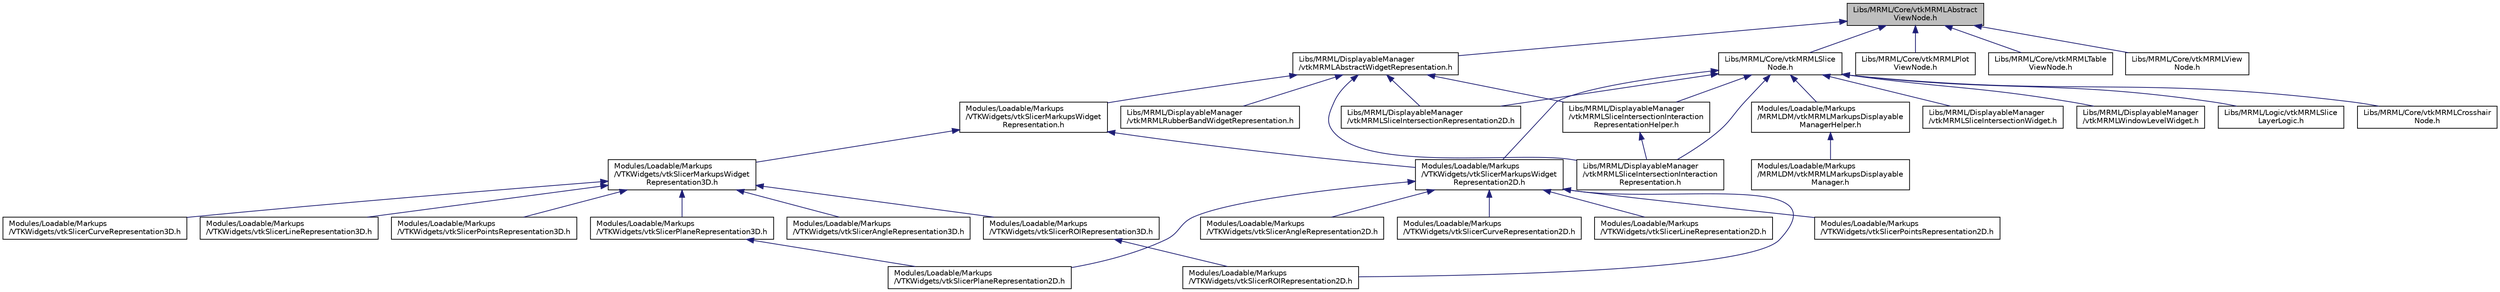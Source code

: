 digraph "Libs/MRML/Core/vtkMRMLAbstractViewNode.h"
{
  bgcolor="transparent";
  edge [fontname="Helvetica",fontsize="10",labelfontname="Helvetica",labelfontsize="10"];
  node [fontname="Helvetica",fontsize="10",shape=record];
  Node18 [label="Libs/MRML/Core/vtkMRMLAbstract\lViewNode.h",height=0.2,width=0.4,color="black", fillcolor="grey75", style="filled", fontcolor="black"];
  Node18 -> Node19 [dir="back",color="midnightblue",fontsize="10",style="solid",fontname="Helvetica"];
  Node19 [label="Libs/MRML/Core/vtkMRMLSlice\lNode.h",height=0.2,width=0.4,color="black",URL="$vtkMRMLSliceNode_8h.html"];
  Node19 -> Node20 [dir="back",color="midnightblue",fontsize="10",style="solid",fontname="Helvetica"];
  Node20 [label="Libs/MRML/Core/vtkMRMLCrosshair\lNode.h",height=0.2,width=0.4,color="black",URL="$vtkMRMLCrosshairNode_8h.html"];
  Node19 -> Node21 [dir="back",color="midnightblue",fontsize="10",style="solid",fontname="Helvetica"];
  Node21 [label="Libs/MRML/DisplayableManager\l/vtkMRMLSliceIntersectionInteraction\lRepresentationHelper.h",height=0.2,width=0.4,color="black",URL="$vtkMRMLSliceIntersectionInteractionRepresentationHelper_8h.html"];
  Node21 -> Node22 [dir="back",color="midnightblue",fontsize="10",style="solid",fontname="Helvetica"];
  Node22 [label="Libs/MRML/DisplayableManager\l/vtkMRMLSliceIntersectionInteraction\lRepresentation.h",height=0.2,width=0.4,color="black",URL="$vtkMRMLSliceIntersectionInteractionRepresentation_8h.html"];
  Node19 -> Node22 [dir="back",color="midnightblue",fontsize="10",style="solid",fontname="Helvetica"];
  Node19 -> Node23 [dir="back",color="midnightblue",fontsize="10",style="solid",fontname="Helvetica"];
  Node23 [label="Libs/MRML/DisplayableManager\l/vtkMRMLSliceIntersectionRepresentation2D.h",height=0.2,width=0.4,color="black",URL="$vtkMRMLSliceIntersectionRepresentation2D_8h.html"];
  Node19 -> Node24 [dir="back",color="midnightblue",fontsize="10",style="solid",fontname="Helvetica"];
  Node24 [label="Libs/MRML/DisplayableManager\l/vtkMRMLSliceIntersectionWidget.h",height=0.2,width=0.4,color="black",URL="$vtkMRMLSliceIntersectionWidget_8h.html"];
  Node19 -> Node25 [dir="back",color="midnightblue",fontsize="10",style="solid",fontname="Helvetica"];
  Node25 [label="Libs/MRML/DisplayableManager\l/vtkMRMLWindowLevelWidget.h",height=0.2,width=0.4,color="black",URL="$vtkMRMLWindowLevelWidget_8h.html"];
  Node19 -> Node26 [dir="back",color="midnightblue",fontsize="10",style="solid",fontname="Helvetica"];
  Node26 [label="Libs/MRML/Logic/vtkMRMLSlice\lLayerLogic.h",height=0.2,width=0.4,color="black",URL="$vtkMRMLSliceLayerLogic_8h.html"];
  Node19 -> Node27 [dir="back",color="midnightblue",fontsize="10",style="solid",fontname="Helvetica"];
  Node27 [label="Modules/Loadable/Markups\l/MRMLDM/vtkMRMLMarkupsDisplayable\lManagerHelper.h",height=0.2,width=0.4,color="black",URL="$vtkMRMLMarkupsDisplayableManagerHelper_8h.html"];
  Node27 -> Node28 [dir="back",color="midnightblue",fontsize="10",style="solid",fontname="Helvetica"];
  Node28 [label="Modules/Loadable/Markups\l/MRMLDM/vtkMRMLMarkupsDisplayable\lManager.h",height=0.2,width=0.4,color="black",URL="$vtkMRMLMarkupsDisplayableManager_8h.html"];
  Node19 -> Node29 [dir="back",color="midnightblue",fontsize="10",style="solid",fontname="Helvetica"];
  Node29 [label="Modules/Loadable/Markups\l/VTKWidgets/vtkSlicerMarkupsWidget\lRepresentation2D.h",height=0.2,width=0.4,color="black",URL="$vtkSlicerMarkupsWidgetRepresentation2D_8h.html"];
  Node29 -> Node30 [dir="back",color="midnightblue",fontsize="10",style="solid",fontname="Helvetica"];
  Node30 [label="Modules/Loadable/Markups\l/VTKWidgets/vtkSlicerAngleRepresentation2D.h",height=0.2,width=0.4,color="black",URL="$vtkSlicerAngleRepresentation2D_8h.html"];
  Node29 -> Node31 [dir="back",color="midnightblue",fontsize="10",style="solid",fontname="Helvetica"];
  Node31 [label="Modules/Loadable/Markups\l/VTKWidgets/vtkSlicerCurveRepresentation2D.h",height=0.2,width=0.4,color="black",URL="$vtkSlicerCurveRepresentation2D_8h.html"];
  Node29 -> Node32 [dir="back",color="midnightblue",fontsize="10",style="solid",fontname="Helvetica"];
  Node32 [label="Modules/Loadable/Markups\l/VTKWidgets/vtkSlicerLineRepresentation2D.h",height=0.2,width=0.4,color="black",URL="$vtkSlicerLineRepresentation2D_8h.html"];
  Node29 -> Node33 [dir="back",color="midnightblue",fontsize="10",style="solid",fontname="Helvetica"];
  Node33 [label="Modules/Loadable/Markups\l/VTKWidgets/vtkSlicerPlaneRepresentation2D.h",height=0.2,width=0.4,color="black",URL="$vtkSlicerPlaneRepresentation2D_8h.html"];
  Node29 -> Node34 [dir="back",color="midnightblue",fontsize="10",style="solid",fontname="Helvetica"];
  Node34 [label="Modules/Loadable/Markups\l/VTKWidgets/vtkSlicerPointsRepresentation2D.h",height=0.2,width=0.4,color="black",URL="$vtkSlicerPointsRepresentation2D_8h.html"];
  Node29 -> Node35 [dir="back",color="midnightblue",fontsize="10",style="solid",fontname="Helvetica"];
  Node35 [label="Modules/Loadable/Markups\l/VTKWidgets/vtkSlicerROIRepresentation2D.h",height=0.2,width=0.4,color="black",URL="$vtkSlicerROIRepresentation2D_8h.html"];
  Node18 -> Node36 [dir="back",color="midnightblue",fontsize="10",style="solid",fontname="Helvetica"];
  Node36 [label="Libs/MRML/Core/vtkMRMLPlot\lViewNode.h",height=0.2,width=0.4,color="black",URL="$vtkMRMLPlotViewNode_8h.html"];
  Node18 -> Node37 [dir="back",color="midnightblue",fontsize="10",style="solid",fontname="Helvetica"];
  Node37 [label="Libs/MRML/Core/vtkMRMLTable\lViewNode.h",height=0.2,width=0.4,color="black",URL="$vtkMRMLTableViewNode_8h.html"];
  Node18 -> Node38 [dir="back",color="midnightblue",fontsize="10",style="solid",fontname="Helvetica"];
  Node38 [label="Libs/MRML/Core/vtkMRMLView\lNode.h",height=0.2,width=0.4,color="black",URL="$vtkMRMLViewNode_8h.html"];
  Node18 -> Node39 [dir="back",color="midnightblue",fontsize="10",style="solid",fontname="Helvetica"];
  Node39 [label="Libs/MRML/DisplayableManager\l/vtkMRMLAbstractWidgetRepresentation.h",height=0.2,width=0.4,color="black",URL="$vtkMRMLAbstractWidgetRepresentation_8h.html"];
  Node39 -> Node40 [dir="back",color="midnightblue",fontsize="10",style="solid",fontname="Helvetica"];
  Node40 [label="Libs/MRML/DisplayableManager\l/vtkMRMLRubberBandWidgetRepresentation.h",height=0.2,width=0.4,color="black",URL="$vtkMRMLRubberBandWidgetRepresentation_8h.html"];
  Node39 -> Node22 [dir="back",color="midnightblue",fontsize="10",style="solid",fontname="Helvetica"];
  Node39 -> Node21 [dir="back",color="midnightblue",fontsize="10",style="solid",fontname="Helvetica"];
  Node39 -> Node23 [dir="back",color="midnightblue",fontsize="10",style="solid",fontname="Helvetica"];
  Node39 -> Node41 [dir="back",color="midnightblue",fontsize="10",style="solid",fontname="Helvetica"];
  Node41 [label="Modules/Loadable/Markups\l/VTKWidgets/vtkSlicerMarkupsWidget\lRepresentation.h",height=0.2,width=0.4,color="black",URL="$vtkSlicerMarkupsWidgetRepresentation_8h.html"];
  Node41 -> Node29 [dir="back",color="midnightblue",fontsize="10",style="solid",fontname="Helvetica"];
  Node41 -> Node42 [dir="back",color="midnightblue",fontsize="10",style="solid",fontname="Helvetica"];
  Node42 [label="Modules/Loadable/Markups\l/VTKWidgets/vtkSlicerMarkupsWidget\lRepresentation3D.h",height=0.2,width=0.4,color="black",URL="$vtkSlicerMarkupsWidgetRepresentation3D_8h.html"];
  Node42 -> Node43 [dir="back",color="midnightblue",fontsize="10",style="solid",fontname="Helvetica"];
  Node43 [label="Modules/Loadable/Markups\l/VTKWidgets/vtkSlicerAngleRepresentation3D.h",height=0.2,width=0.4,color="black",URL="$vtkSlicerAngleRepresentation3D_8h.html"];
  Node42 -> Node44 [dir="back",color="midnightblue",fontsize="10",style="solid",fontname="Helvetica"];
  Node44 [label="Modules/Loadable/Markups\l/VTKWidgets/vtkSlicerCurveRepresentation3D.h",height=0.2,width=0.4,color="black",URL="$vtkSlicerCurveRepresentation3D_8h.html"];
  Node42 -> Node45 [dir="back",color="midnightblue",fontsize="10",style="solid",fontname="Helvetica"];
  Node45 [label="Modules/Loadable/Markups\l/VTKWidgets/vtkSlicerLineRepresentation3D.h",height=0.2,width=0.4,color="black",URL="$vtkSlicerLineRepresentation3D_8h.html"];
  Node42 -> Node46 [dir="back",color="midnightblue",fontsize="10",style="solid",fontname="Helvetica"];
  Node46 [label="Modules/Loadable/Markups\l/VTKWidgets/vtkSlicerPlaneRepresentation3D.h",height=0.2,width=0.4,color="black",URL="$vtkSlicerPlaneRepresentation3D_8h.html"];
  Node46 -> Node33 [dir="back",color="midnightblue",fontsize="10",style="solid",fontname="Helvetica"];
  Node42 -> Node47 [dir="back",color="midnightblue",fontsize="10",style="solid",fontname="Helvetica"];
  Node47 [label="Modules/Loadable/Markups\l/VTKWidgets/vtkSlicerPointsRepresentation3D.h",height=0.2,width=0.4,color="black",URL="$vtkSlicerPointsRepresentation3D_8h.html"];
  Node42 -> Node48 [dir="back",color="midnightblue",fontsize="10",style="solid",fontname="Helvetica"];
  Node48 [label="Modules/Loadable/Markups\l/VTKWidgets/vtkSlicerROIRepresentation3D.h",height=0.2,width=0.4,color="black",URL="$vtkSlicerROIRepresentation3D_8h.html"];
  Node48 -> Node35 [dir="back",color="midnightblue",fontsize="10",style="solid",fontname="Helvetica"];
}
